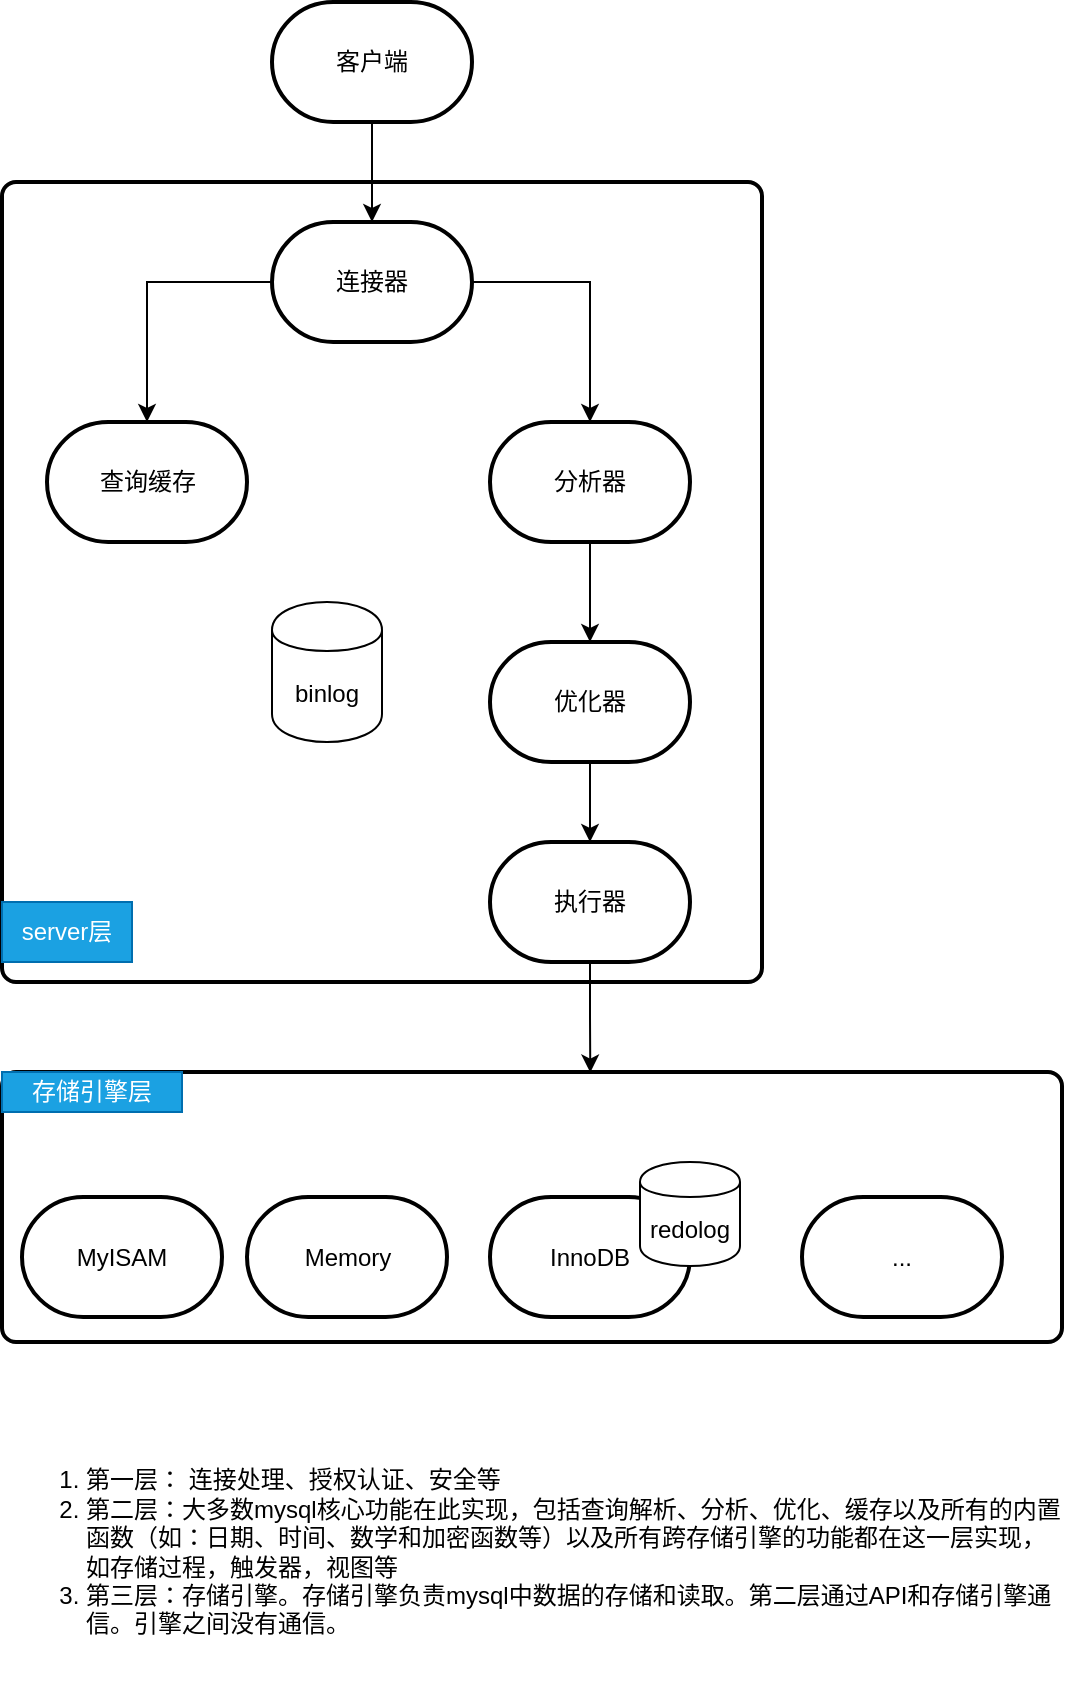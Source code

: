 <mxfile version="13.1.3">
    <diagram id="6hGFLwfOUW9BJ-s0fimq" name="Page-1">
        <mxGraphModel dx="658" dy="529" grid="1" gridSize="10" guides="1" tooltips="1" connect="1" arrows="1" fold="1" page="1" pageScale="1" pageWidth="827" pageHeight="1169" math="0" shadow="0">
            <root>
                <mxCell id="0"/>
                <mxCell id="1" parent="0"/>
                <mxCell id="11" value="" style="rounded=1;whiteSpace=wrap;html=1;absoluteArcSize=1;arcSize=14;strokeWidth=2;" parent="1" vertex="1">
                    <mxGeometry x="70" y="110" width="380" height="400" as="geometry"/>
                </mxCell>
                <mxCell id="26" style="edgeStyle=orthogonalEdgeStyle;rounded=0;orthogonalLoop=1;jettySize=auto;html=1;entryX=0.5;entryY=0;entryDx=0;entryDy=0;entryPerimeter=0;" parent="1" source="13" target="25" edge="1">
                    <mxGeometry relative="1" as="geometry"/>
                </mxCell>
                <mxCell id="13" value="客户端" style="strokeWidth=2;html=1;shape=mxgraph.flowchart.terminator;whiteSpace=wrap;" parent="1" vertex="1">
                    <mxGeometry x="205" y="20" width="100" height="60" as="geometry"/>
                </mxCell>
                <mxCell id="31" style="edgeStyle=orthogonalEdgeStyle;rounded=0;orthogonalLoop=1;jettySize=auto;html=1;entryX=0.5;entryY=0;entryDx=0;entryDy=0;entryPerimeter=0;" parent="1" source="14" target="16" edge="1">
                    <mxGeometry relative="1" as="geometry"/>
                </mxCell>
                <mxCell id="14" value="分析器" style="strokeWidth=2;html=1;shape=mxgraph.flowchart.terminator;whiteSpace=wrap;" parent="1" vertex="1">
                    <mxGeometry x="314" y="230" width="100" height="60" as="geometry"/>
                </mxCell>
                <mxCell id="15" value="查询缓存" style="strokeWidth=2;html=1;shape=mxgraph.flowchart.terminator;whiteSpace=wrap;" parent="1" vertex="1">
                    <mxGeometry x="92.5" y="230" width="100" height="60" as="geometry"/>
                </mxCell>
                <mxCell id="33" value="" style="edgeStyle=orthogonalEdgeStyle;rounded=0;orthogonalLoop=1;jettySize=auto;html=1;" parent="1" source="16" target="17" edge="1">
                    <mxGeometry relative="1" as="geometry"/>
                </mxCell>
                <mxCell id="16" value="优化器" style="strokeWidth=2;html=1;shape=mxgraph.flowchart.terminator;whiteSpace=wrap;" parent="1" vertex="1">
                    <mxGeometry x="314" y="340" width="100" height="60" as="geometry"/>
                </mxCell>
                <mxCell id="43" style="edgeStyle=orthogonalEdgeStyle;rounded=0;orthogonalLoop=1;jettySize=auto;html=1;entryX=0.555;entryY=0.002;entryDx=0;entryDy=0;entryPerimeter=0;" edge="1" parent="1" source="17" target="18">
                    <mxGeometry relative="1" as="geometry"/>
                </mxCell>
                <mxCell id="17" value="执行器" style="strokeWidth=2;html=1;shape=mxgraph.flowchart.terminator;whiteSpace=wrap;" parent="1" vertex="1">
                    <mxGeometry x="314" y="440" width="100" height="60" as="geometry"/>
                </mxCell>
                <mxCell id="18" value="" style="rounded=1;whiteSpace=wrap;html=1;absoluteArcSize=1;arcSize=14;strokeWidth=2;" parent="1" vertex="1">
                    <mxGeometry x="70" y="555" width="530" height="135" as="geometry"/>
                </mxCell>
                <mxCell id="19" value="MyISAM" style="strokeWidth=2;html=1;shape=mxgraph.flowchart.terminator;whiteSpace=wrap;" parent="1" vertex="1">
                    <mxGeometry x="80" y="617.5" width="100" height="60" as="geometry"/>
                </mxCell>
                <mxCell id="20" value="Memory" style="strokeWidth=2;html=1;shape=mxgraph.flowchart.terminator;whiteSpace=wrap;" parent="1" vertex="1">
                    <mxGeometry x="192.5" y="617.5" width="100" height="60" as="geometry"/>
                </mxCell>
                <mxCell id="21" value="InnoDB" style="strokeWidth=2;html=1;shape=mxgraph.flowchart.terminator;whiteSpace=wrap;" parent="1" vertex="1">
                    <mxGeometry x="314" y="617.5" width="100" height="60" as="geometry"/>
                </mxCell>
                <mxCell id="22" value="server层" style="text;html=1;strokeColor=#006EAF;fillColor=#1ba1e2;align=center;verticalAlign=middle;whiteSpace=wrap;rounded=0;fontColor=#ffffff;" parent="1" vertex="1">
                    <mxGeometry x="70" y="470" width="65" height="30" as="geometry"/>
                </mxCell>
                <mxCell id="23" value="存储引擎层" style="text;html=1;strokeColor=#006EAF;fillColor=#1ba1e2;align=center;verticalAlign=middle;whiteSpace=wrap;rounded=0;fontColor=#ffffff;" parent="1" vertex="1">
                    <mxGeometry x="70" y="555" width="90" height="20" as="geometry"/>
                </mxCell>
                <mxCell id="29" style="edgeStyle=orthogonalEdgeStyle;rounded=0;orthogonalLoop=1;jettySize=auto;html=1;" parent="1" source="25" target="15" edge="1">
                    <mxGeometry relative="1" as="geometry"/>
                </mxCell>
                <mxCell id="30" style="edgeStyle=orthogonalEdgeStyle;rounded=0;orthogonalLoop=1;jettySize=auto;html=1;entryX=0.5;entryY=0;entryDx=0;entryDy=0;entryPerimeter=0;" parent="1" source="25" target="14" edge="1">
                    <mxGeometry relative="1" as="geometry"/>
                </mxCell>
                <mxCell id="25" value="连接器" style="strokeWidth=2;html=1;shape=mxgraph.flowchart.terminator;whiteSpace=wrap;" parent="1" vertex="1">
                    <mxGeometry x="205" y="130" width="100" height="60" as="geometry"/>
                </mxCell>
                <mxCell id="28" style="edgeStyle=orthogonalEdgeStyle;rounded=0;orthogonalLoop=1;jettySize=auto;html=1;exitX=0.5;exitY=1;exitDx=0;exitDy=0;exitPerimeter=0;" parent="1" source="25" edge="1">
                    <mxGeometry relative="1" as="geometry">
                        <mxPoint x="255" y="190" as="targetPoint"/>
                    </mxGeometry>
                </mxCell>
                <mxCell id="37" value="..." style="strokeWidth=2;html=1;shape=mxgraph.flowchart.terminator;whiteSpace=wrap;" parent="1" vertex="1">
                    <mxGeometry x="470" y="617.5" width="100" height="60" as="geometry"/>
                </mxCell>
                <mxCell id="38" value="redolog" style="shape=cylinder;whiteSpace=wrap;html=1;boundedLbl=1;backgroundOutline=1;" parent="1" vertex="1">
                    <mxGeometry x="389" y="600" width="50" height="52" as="geometry"/>
                </mxCell>
                <mxCell id="40" value="binlog" style="shape=cylinder;whiteSpace=wrap;html=1;boundedLbl=1;backgroundOutline=1;" parent="1" vertex="1">
                    <mxGeometry x="205" y="320" width="55" height="70" as="geometry"/>
                </mxCell>
                <mxCell id="46" value="&lt;ol&gt;&lt;li&gt;&lt;span style=&quot;text-align: center&quot;&gt;第一层： 连接处理、授权认证、安全等&lt;/span&gt;&lt;br&gt;&lt;/li&gt;&lt;li&gt;&lt;span style=&quot;text-align: center&quot;&gt;第二层：大多数mysql核心功能在此实现，包括查询解析、分析、优化、缓存以及所有的内置函数（如：日期、时间、数学和加密函数等）以及所有跨存储引擎的功能都在这一层实现，如存储过程，触发器，视图等&lt;/span&gt;&lt;br&gt;&lt;/li&gt;&lt;li&gt;&lt;span style=&quot;text-align: center&quot;&gt;第三层：存储引擎。存储引擎负责mysql中数据的存储和读取。第二层通过API和存储引擎通信。引擎之间没有通信。&lt;/span&gt;&lt;br&gt;&lt;/li&gt;&lt;/ol&gt;" style="text;strokeColor=none;fillColor=none;html=1;whiteSpace=wrap;verticalAlign=middle;overflow=hidden;" vertex="1" parent="1">
                    <mxGeometry x="70" y="720" width="530" height="150" as="geometry"/>
                </mxCell>
            </root>
        </mxGraphModel>
    </diagram>
</mxfile>